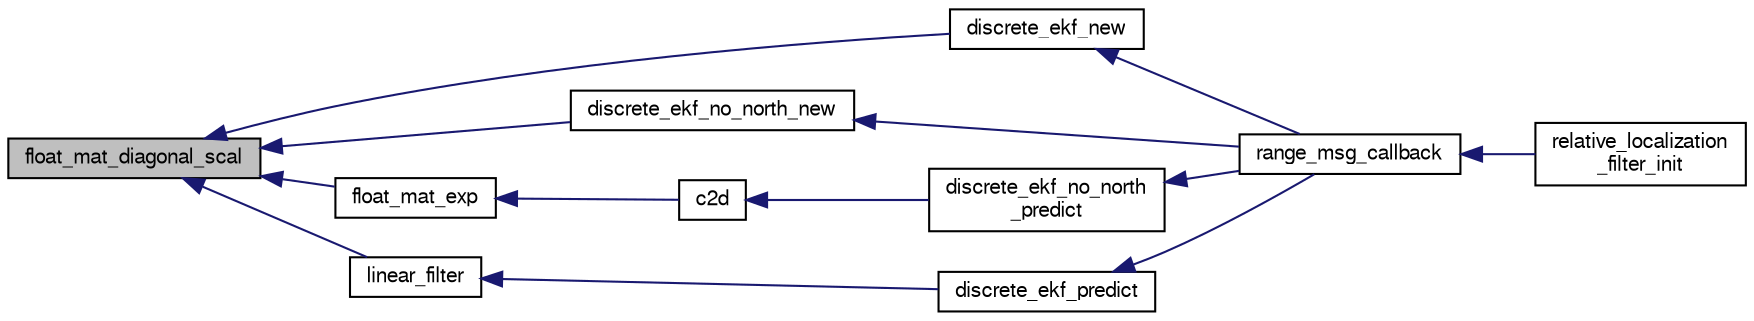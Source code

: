 digraph "float_mat_diagonal_scal"
{
  edge [fontname="FreeSans",fontsize="10",labelfontname="FreeSans",labelfontsize="10"];
  node [fontname="FreeSans",fontsize="10",shape=record];
  rankdir="LR";
  Node1 [label="float_mat_diagonal_scal",height=0.2,width=0.4,color="black", fillcolor="grey75", style="filled", fontcolor="black"];
  Node1 -> Node2 [dir="back",color="midnightblue",fontsize="10",style="solid",fontname="FreeSans"];
  Node2 [label="discrete_ekf_new",height=0.2,width=0.4,color="black", fillcolor="white", style="filled",URL="$discrete__ekf_8h.html#a8456a0f21ab38aca40f3b4cafa6053c1"];
  Node2 -> Node3 [dir="back",color="midnightblue",fontsize="10",style="solid",fontname="FreeSans"];
  Node3 [label="range_msg_callback",height=0.2,width=0.4,color="black", fillcolor="white", style="filled",URL="$relative__localization__filter_8c.html#a9a5ee6ec3e44ff9f7cea260d969d6ddf"];
  Node3 -> Node4 [dir="back",color="midnightblue",fontsize="10",style="solid",fontname="FreeSans"];
  Node4 [label="relative_localization\l_filter_init",height=0.2,width=0.4,color="black", fillcolor="white", style="filled",URL="$relative__localization__filter_8h.html#a6da4d8bf05d9240f503606d63b6be761"];
  Node1 -> Node5 [dir="back",color="midnightblue",fontsize="10",style="solid",fontname="FreeSans"];
  Node5 [label="discrete_ekf_no_north_new",height=0.2,width=0.4,color="black", fillcolor="white", style="filled",URL="$discrete__ekf__no__north_8h.html#aa16a955fda91c1e21b3502d84dea38b6"];
  Node5 -> Node3 [dir="back",color="midnightblue",fontsize="10",style="solid",fontname="FreeSans"];
  Node1 -> Node6 [dir="back",color="midnightblue",fontsize="10",style="solid",fontname="FreeSans"];
  Node6 [label="float_mat_exp",height=0.2,width=0.4,color="black", fillcolor="white", style="filled",URL="$group__math__algebra__float.html#gaeb5940ad15aabefb645cb12408ddde64"];
  Node6 -> Node7 [dir="back",color="midnightblue",fontsize="10",style="solid",fontname="FreeSans"];
  Node7 [label="c2d",height=0.2,width=0.4,color="black", fillcolor="white", style="filled",URL="$discrete__ekf__no__north_8h.html#af86012bc614ad388c003ab830233df2b"];
  Node7 -> Node8 [dir="back",color="midnightblue",fontsize="10",style="solid",fontname="FreeSans"];
  Node8 [label="discrete_ekf_no_north\l_predict",height=0.2,width=0.4,color="black", fillcolor="white", style="filled",URL="$discrete__ekf__no__north_8h.html#a9c8f63c841b28afe4f2ef76ca5dbdb9c"];
  Node8 -> Node3 [dir="back",color="midnightblue",fontsize="10",style="solid",fontname="FreeSans"];
  Node1 -> Node9 [dir="back",color="midnightblue",fontsize="10",style="solid",fontname="FreeSans"];
  Node9 [label="linear_filter",height=0.2,width=0.4,color="black", fillcolor="white", style="filled",URL="$discrete__ekf_8h.html#a8129f4209e00f0e3a4bed6979c6cdef3"];
  Node9 -> Node10 [dir="back",color="midnightblue",fontsize="10",style="solid",fontname="FreeSans"];
  Node10 [label="discrete_ekf_predict",height=0.2,width=0.4,color="black", fillcolor="white", style="filled",URL="$discrete__ekf_8h.html#a515b057a11f8b3433315e870ecd4e6d2"];
  Node10 -> Node3 [dir="back",color="midnightblue",fontsize="10",style="solid",fontname="FreeSans"];
}
